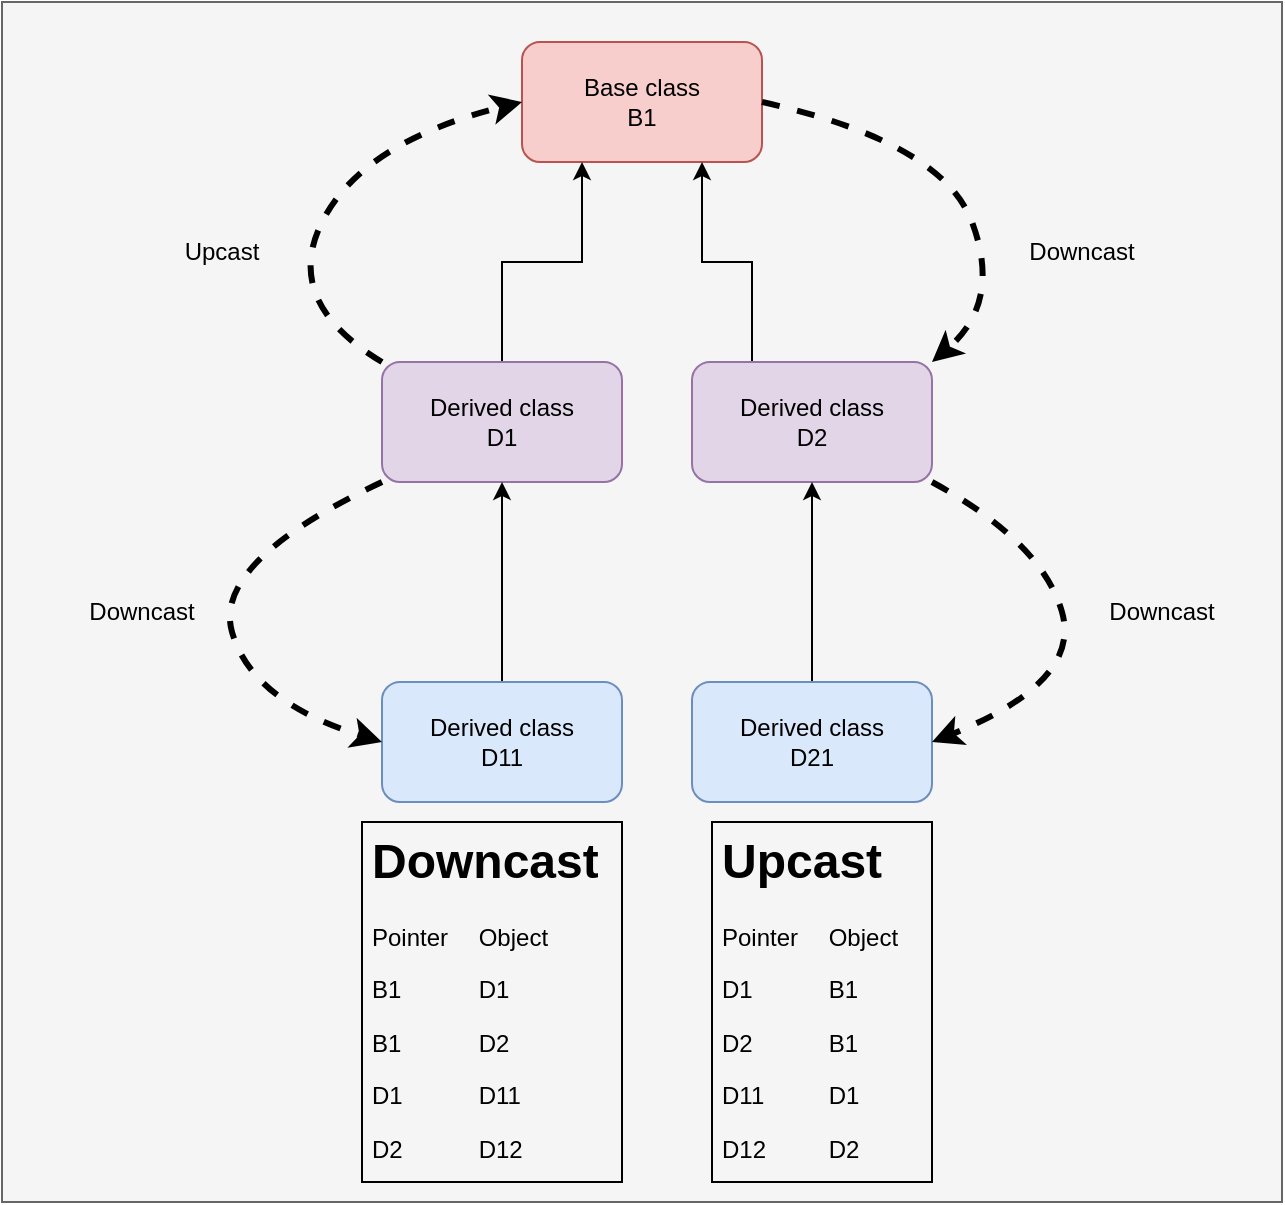 <mxfile version="16.0.2" type="device"><diagram id="bc6W9yS2cvN2uqHZ93BQ" name="Page-1"><mxGraphModel dx="1422" dy="851" grid="1" gridSize="10" guides="1" tooltips="1" connect="1" arrows="1" fold="1" page="1" pageScale="1" pageWidth="850" pageHeight="1100" math="0" shadow="0"><root><mxCell id="0"/><mxCell id="1" parent="0"/><mxCell id="yLCxK3L4apnvaiWM-IQx-25" value="" style="group" vertex="1" connectable="0" parent="1"><mxGeometry x="120" y="220" width="600" height="580" as="geometry"/></mxCell><mxCell id="yLCxK3L4apnvaiWM-IQx-26" value="" style="rounded=0;whiteSpace=wrap;html=1;strokeColor=#666666;fillColor=#f5f5f5;fontColor=#333333;" vertex="1" parent="yLCxK3L4apnvaiWM-IQx-25"><mxGeometry x="-40" y="-20" width="640" height="600" as="geometry"/></mxCell><mxCell id="yLCxK3L4apnvaiWM-IQx-1" value="Base class&lt;br&gt;B1" style="rounded=1;whiteSpace=wrap;html=1;fillColor=#f8cecc;strokeColor=#b85450;" vertex="1" parent="yLCxK3L4apnvaiWM-IQx-25"><mxGeometry x="220" width="120" height="60" as="geometry"/></mxCell><mxCell id="yLCxK3L4apnvaiWM-IQx-4" style="edgeStyle=orthogonalEdgeStyle;rounded=0;orthogonalLoop=1;jettySize=auto;html=1;exitX=0.5;exitY=0;exitDx=0;exitDy=0;entryX=0.25;entryY=1;entryDx=0;entryDy=0;" edge="1" parent="yLCxK3L4apnvaiWM-IQx-25" source="yLCxK3L4apnvaiWM-IQx-2" target="yLCxK3L4apnvaiWM-IQx-1"><mxGeometry relative="1" as="geometry"/></mxCell><mxCell id="yLCxK3L4apnvaiWM-IQx-2" value="Derived class&lt;br&gt;D1" style="rounded=1;whiteSpace=wrap;html=1;fillColor=#e1d5e7;strokeColor=#9673a6;" vertex="1" parent="yLCxK3L4apnvaiWM-IQx-25"><mxGeometry x="150" y="160" width="120" height="60" as="geometry"/></mxCell><mxCell id="yLCxK3L4apnvaiWM-IQx-5" style="edgeStyle=orthogonalEdgeStyle;rounded=0;orthogonalLoop=1;jettySize=auto;html=1;entryX=0.75;entryY=1;entryDx=0;entryDy=0;exitX=0.25;exitY=0;exitDx=0;exitDy=0;" edge="1" parent="yLCxK3L4apnvaiWM-IQx-25" source="yLCxK3L4apnvaiWM-IQx-3" target="yLCxK3L4apnvaiWM-IQx-1"><mxGeometry relative="1" as="geometry"/></mxCell><mxCell id="yLCxK3L4apnvaiWM-IQx-3" value="Derived class&lt;br&gt;D2" style="rounded=1;whiteSpace=wrap;html=1;fillColor=#e1d5e7;strokeColor=#9673a6;" vertex="1" parent="yLCxK3L4apnvaiWM-IQx-25"><mxGeometry x="305" y="160" width="120" height="60" as="geometry"/></mxCell><mxCell id="yLCxK3L4apnvaiWM-IQx-8" style="edgeStyle=orthogonalEdgeStyle;rounded=0;orthogonalLoop=1;jettySize=auto;html=1;exitX=0.5;exitY=0;exitDx=0;exitDy=0;entryX=0.5;entryY=1;entryDx=0;entryDy=0;" edge="1" parent="yLCxK3L4apnvaiWM-IQx-25" source="yLCxK3L4apnvaiWM-IQx-6" target="yLCxK3L4apnvaiWM-IQx-2"><mxGeometry relative="1" as="geometry"/></mxCell><mxCell id="yLCxK3L4apnvaiWM-IQx-6" value="Derived class&lt;br&gt;D11" style="rounded=1;whiteSpace=wrap;html=1;fillColor=#dae8fc;strokeColor=#6c8ebf;" vertex="1" parent="yLCxK3L4apnvaiWM-IQx-25"><mxGeometry x="150" y="320" width="120" height="60" as="geometry"/></mxCell><mxCell id="yLCxK3L4apnvaiWM-IQx-9" style="edgeStyle=orthogonalEdgeStyle;rounded=0;orthogonalLoop=1;jettySize=auto;html=1;exitX=0.5;exitY=0;exitDx=0;exitDy=0;entryX=0.5;entryY=1;entryDx=0;entryDy=0;" edge="1" parent="yLCxK3L4apnvaiWM-IQx-25" source="yLCxK3L4apnvaiWM-IQx-7" target="yLCxK3L4apnvaiWM-IQx-3"><mxGeometry relative="1" as="geometry"/></mxCell><mxCell id="yLCxK3L4apnvaiWM-IQx-7" value="Derived class&lt;br&gt;D21" style="rounded=1;whiteSpace=wrap;html=1;fillColor=#dae8fc;strokeColor=#6c8ebf;" vertex="1" parent="yLCxK3L4apnvaiWM-IQx-25"><mxGeometry x="305" y="320" width="120" height="60" as="geometry"/></mxCell><mxCell id="yLCxK3L4apnvaiWM-IQx-13" value="" style="curved=1;endArrow=classic;html=1;rounded=0;entryX=0;entryY=0.5;entryDx=0;entryDy=0;exitX=0;exitY=0;exitDx=0;exitDy=0;dashed=1;strokeWidth=3;" edge="1" parent="yLCxK3L4apnvaiWM-IQx-25" source="yLCxK3L4apnvaiWM-IQx-2" target="yLCxK3L4apnvaiWM-IQx-1"><mxGeometry width="50" height="50" relative="1" as="geometry"><mxPoint x="100" y="100" as="sourcePoint"/><mxPoint x="150" y="50" as="targetPoint"/><Array as="points"><mxPoint x="100" y="130"/><mxPoint x="140" y="50"/></Array></mxGeometry></mxCell><mxCell id="yLCxK3L4apnvaiWM-IQx-14" value="" style="curved=1;endArrow=classic;html=1;rounded=0;entryX=1;entryY=0;entryDx=0;entryDy=0;exitX=1;exitY=0.5;exitDx=0;exitDy=0;dashed=1;strokeWidth=3;" edge="1" parent="yLCxK3L4apnvaiWM-IQx-25" source="yLCxK3L4apnvaiWM-IQx-1" target="yLCxK3L4apnvaiWM-IQx-3"><mxGeometry width="50" height="50" relative="1" as="geometry"><mxPoint x="510" y="160" as="sourcePoint"/><mxPoint x="580" as="targetPoint"/><Array as="points"><mxPoint x="430" y="50"/><mxPoint x="460" y="130"/></Array></mxGeometry></mxCell><mxCell id="yLCxK3L4apnvaiWM-IQx-15" value="Upcast" style="text;html=1;strokeColor=none;fillColor=none;align=center;verticalAlign=middle;whiteSpace=wrap;rounded=0;" vertex="1" parent="yLCxK3L4apnvaiWM-IQx-25"><mxGeometry x="40" y="90" width="60" height="30" as="geometry"/></mxCell><mxCell id="yLCxK3L4apnvaiWM-IQx-16" value="Downcast" style="text;html=1;strokeColor=none;fillColor=none;align=center;verticalAlign=middle;whiteSpace=wrap;rounded=0;" vertex="1" parent="yLCxK3L4apnvaiWM-IQx-25"><mxGeometry x="470" y="90" width="60" height="30" as="geometry"/></mxCell><mxCell id="yLCxK3L4apnvaiWM-IQx-17" value="" style="curved=1;endArrow=classic;html=1;rounded=0;entryX=1;entryY=0.5;entryDx=0;entryDy=0;exitX=1;exitY=1;exitDx=0;exitDy=0;dashed=1;strokeWidth=3;" edge="1" parent="yLCxK3L4apnvaiWM-IQx-25" source="yLCxK3L4apnvaiWM-IQx-3" target="yLCxK3L4apnvaiWM-IQx-7"><mxGeometry width="50" height="50" relative="1" as="geometry"><mxPoint x="425" y="220" as="sourcePoint"/><mxPoint x="510" y="350" as="targetPoint"/><Array as="points"><mxPoint x="480" y="250"/><mxPoint x="500" y="320"/></Array></mxGeometry></mxCell><mxCell id="yLCxK3L4apnvaiWM-IQx-18" value="Downcast" style="text;html=1;strokeColor=none;fillColor=none;align=center;verticalAlign=middle;whiteSpace=wrap;rounded=0;" vertex="1" parent="yLCxK3L4apnvaiWM-IQx-25"><mxGeometry x="510" y="270" width="60" height="30" as="geometry"/></mxCell><mxCell id="yLCxK3L4apnvaiWM-IQx-20" value="" style="curved=1;endArrow=classic;html=1;rounded=0;entryX=0;entryY=0.5;entryDx=0;entryDy=0;exitX=0;exitY=1;exitDx=0;exitDy=0;dashed=1;strokeWidth=3;" edge="1" parent="yLCxK3L4apnvaiWM-IQx-25" source="yLCxK3L4apnvaiWM-IQx-2" target="yLCxK3L4apnvaiWM-IQx-6"><mxGeometry width="50" height="50" relative="1" as="geometry"><mxPoint x="10" y="230" as="sourcePoint"/><mxPoint x="10" y="360" as="targetPoint"/><Array as="points"><mxPoint x="65" y="260"/><mxPoint x="85" y="330"/></Array></mxGeometry></mxCell><mxCell id="yLCxK3L4apnvaiWM-IQx-21" value="Downcast" style="text;html=1;strokeColor=none;fillColor=none;align=center;verticalAlign=middle;whiteSpace=wrap;rounded=0;" vertex="1" parent="yLCxK3L4apnvaiWM-IQx-25"><mxGeometry y="270" width="60" height="30" as="geometry"/></mxCell><mxCell id="yLCxK3L4apnvaiWM-IQx-22" value="&lt;h1&gt;Downcast&lt;/h1&gt;&lt;p&gt;Pointer&amp;nbsp;&amp;nbsp;&lt;span style=&quot;white-space: pre&quot;&gt;&#9;&lt;/span&gt;Object&lt;/p&gt;&lt;p&gt;B1&lt;span style=&quot;white-space: pre&quot;&gt;&#9;&lt;/span&gt;&lt;span style=&quot;white-space: pre&quot;&gt;&#9;&lt;/span&gt;D1&lt;/p&gt;&lt;p&gt;B1&lt;span style=&quot;white-space: pre&quot;&gt;&#9;&lt;/span&gt;&lt;span style=&quot;white-space: pre&quot;&gt;&#9;&lt;/span&gt;D2&lt;/p&gt;&lt;p&gt;D1&lt;span style=&quot;white-space: pre&quot;&gt;&#9;&lt;/span&gt;&lt;span style=&quot;white-space: pre&quot;&gt;&#9;&lt;/span&gt;D11&lt;/p&gt;&lt;p&gt;D2&lt;span style=&quot;white-space: pre&quot;&gt;&#9;&lt;/span&gt;&lt;span style=&quot;white-space: pre&quot;&gt;&#9;&lt;/span&gt;D12&lt;/p&gt;" style="text;html=1;strokeColor=default;fillColor=none;spacing=5;spacingTop=-20;whiteSpace=wrap;overflow=hidden;rounded=0;" vertex="1" parent="yLCxK3L4apnvaiWM-IQx-25"><mxGeometry x="140" y="390" width="130" height="180" as="geometry"/></mxCell><mxCell id="yLCxK3L4apnvaiWM-IQx-23" value="&lt;h1&gt;Upcast&lt;/h1&gt;&lt;p&gt;Pointer&amp;nbsp;&amp;nbsp;&lt;span style=&quot;white-space: pre&quot;&gt;&#9;&lt;/span&gt;Object&lt;/p&gt;&lt;p&gt;D1&lt;span style=&quot;white-space: pre&quot;&gt;&#9;&lt;/span&gt;&lt;span style=&quot;white-space: pre&quot;&gt;&#9;&lt;/span&gt;B1&lt;/p&gt;&lt;p&gt;D2&lt;span style=&quot;white-space: pre&quot;&gt;&#9;&lt;/span&gt;&lt;span style=&quot;white-space: pre&quot;&gt;&#9;&lt;/span&gt;B1&lt;/p&gt;&lt;p&gt;D11&lt;span style=&quot;white-space: pre&quot;&gt;&#9;&lt;/span&gt;&lt;span style=&quot;white-space: pre&quot;&gt;&#9;&lt;/span&gt;D1&lt;/p&gt;&lt;p&gt;D12&lt;span style=&quot;white-space: pre&quot;&gt;&#9;&lt;/span&gt;&lt;span style=&quot;white-space: pre&quot;&gt;&#9;&lt;/span&gt;D2&lt;/p&gt;" style="text;html=1;strokeColor=default;fillColor=none;spacing=5;spacingTop=-20;whiteSpace=wrap;overflow=hidden;rounded=0;" vertex="1" parent="yLCxK3L4apnvaiWM-IQx-25"><mxGeometry x="315" y="390" width="110" height="180" as="geometry"/></mxCell></root></mxGraphModel></diagram></mxfile>